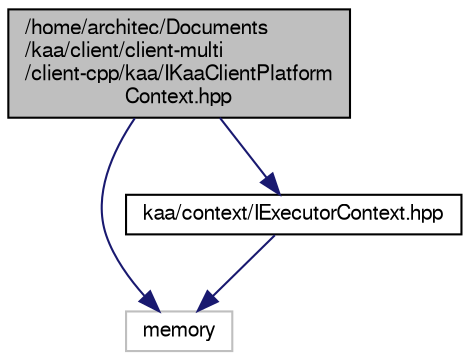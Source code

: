 digraph "/home/architec/Documents/kaa/client/client-multi/client-cpp/kaa/IKaaClientPlatformContext.hpp"
{
  bgcolor="transparent";
  edge [fontname="FreeSans",fontsize="10",labelfontname="FreeSans",labelfontsize="10"];
  node [fontname="FreeSans",fontsize="10",shape=record];
  Node1 [label="/home/architec/Documents\l/kaa/client/client-multi\l/client-cpp/kaa/IKaaClientPlatform\lContext.hpp",height=0.2,width=0.4,color="black", fillcolor="grey75", style="filled" fontcolor="black"];
  Node1 -> Node2 [color="midnightblue",fontsize="10",style="solid",fontname="FreeSans"];
  Node2 [label="memory",height=0.2,width=0.4,color="grey75"];
  Node1 -> Node3 [color="midnightblue",fontsize="10",style="solid",fontname="FreeSans"];
  Node3 [label="kaa/context/IExecutorContext.hpp",height=0.2,width=0.4,color="black",URL="$IExecutorContext_8hpp.html"];
  Node3 -> Node2 [color="midnightblue",fontsize="10",style="solid",fontname="FreeSans"];
}
